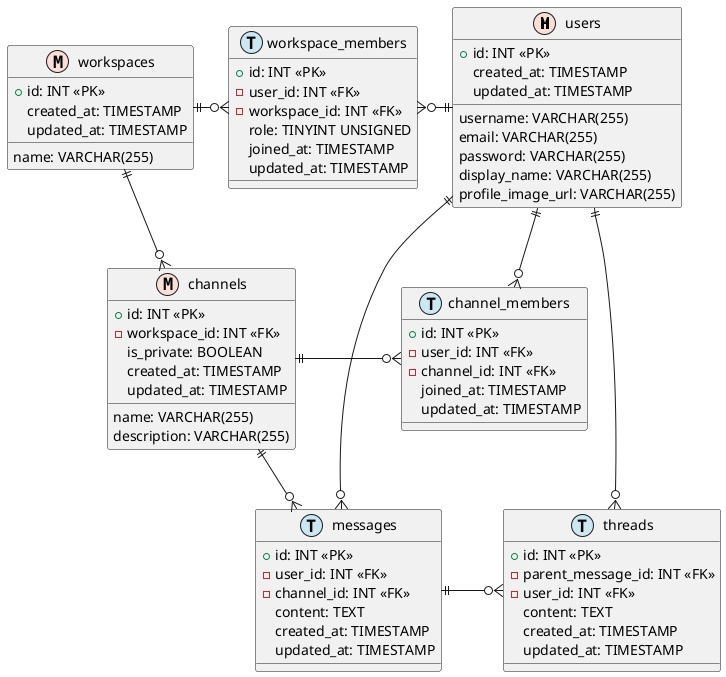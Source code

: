 @startuml

!define MASTER F9DFD5
!define TRANSACTION CAE7F2

entity "users" as users <<M,MASTER>> {
    + id: INT <<PK>>
    username: VARCHAR(255)
    email: VARCHAR(255)
    password: VARCHAR(255)
    display_name: VARCHAR(255)
    profile_image_url: VARCHAR(255)
    created_at: TIMESTAMP
    updated_at: TIMESTAMP
}

entity "workspaces" as workspaces <<M,MASTER>> {
    + id: INT <<PK>>
    name: VARCHAR(255)
    created_at: TIMESTAMP
    updated_at: TIMESTAMP
}

entity "workspace_members" as workspace_members <<T,TRANSACTION>> {
    + id: INT <<PK>>
    - user_id: INT <<FK>>
    - workspace_id: INT <<FK>>
    role: TINYINT UNSIGNED
    joined_at: TIMESTAMP
    updated_at: TIMESTAMP
}

entity "channels" as channels <<M,MASTER>> {
    + id: INT <<PK>>
    - workspace_id: INT <<FK>>
    name: VARCHAR(255)
    description: VARCHAR(255)
    is_private: BOOLEAN
    created_at: TIMESTAMP
    updated_at: TIMESTAMP
}

entity "channel_members" as channel_members <<T,TRANSACTION>> {
    + id: INT <<PK>>
    - user_id: INT <<FK>>
    - channel_id: INT <<FK>>
    joined_at: TIMESTAMP
    updated_at: TIMESTAMP
}

entity "messages" as messages <<T,TRANSACTION>> {
    + id: INT <<PK>>
    - user_id: INT <<FK>>
    - channel_id: INT <<FK>>
    content: TEXT
    created_at: TIMESTAMP
    updated_at: TIMESTAMP
}

entity "threads" as threads <<T,TRANSACTION>> {
    + id: INT <<PK>>
    - parent_message_id: INT <<FK>>
    - user_id: INT <<FK>>
    content: TEXT
    created_at: TIMESTAMP
    updated_at: TIMESTAMP
}

users ||-left-o{ workspace_members
workspaces ||-right-o{ workspace_members
workspaces ||-down-o{ channels
users ||--o{ channel_members
channels ||-right-o{ channel_members
users ||--o{ messages
channels ||--o{ messages
users ||--o{ threads
messages ||-right-o{ threads

@enduml
